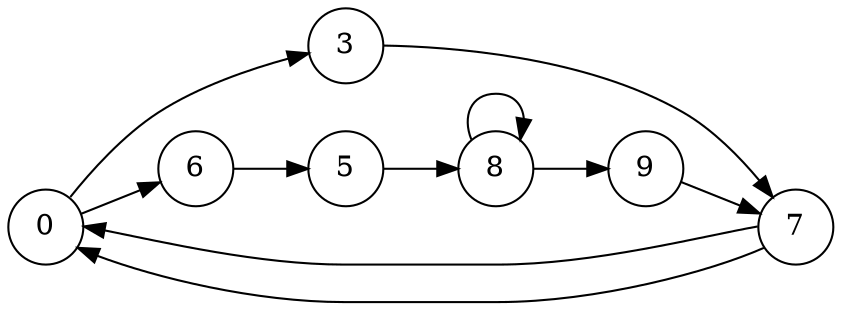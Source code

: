 digraph {
rankdir = LR;
node [shape = circle];
"0" -> "3"
"0" -> "6"
"3" -> "7"
"5" -> "8"
"6" -> "5"
"7" -> "0"
"7" -> "0"
"8" -> "8"
"8" -> "9"
"9" -> "7"
}
